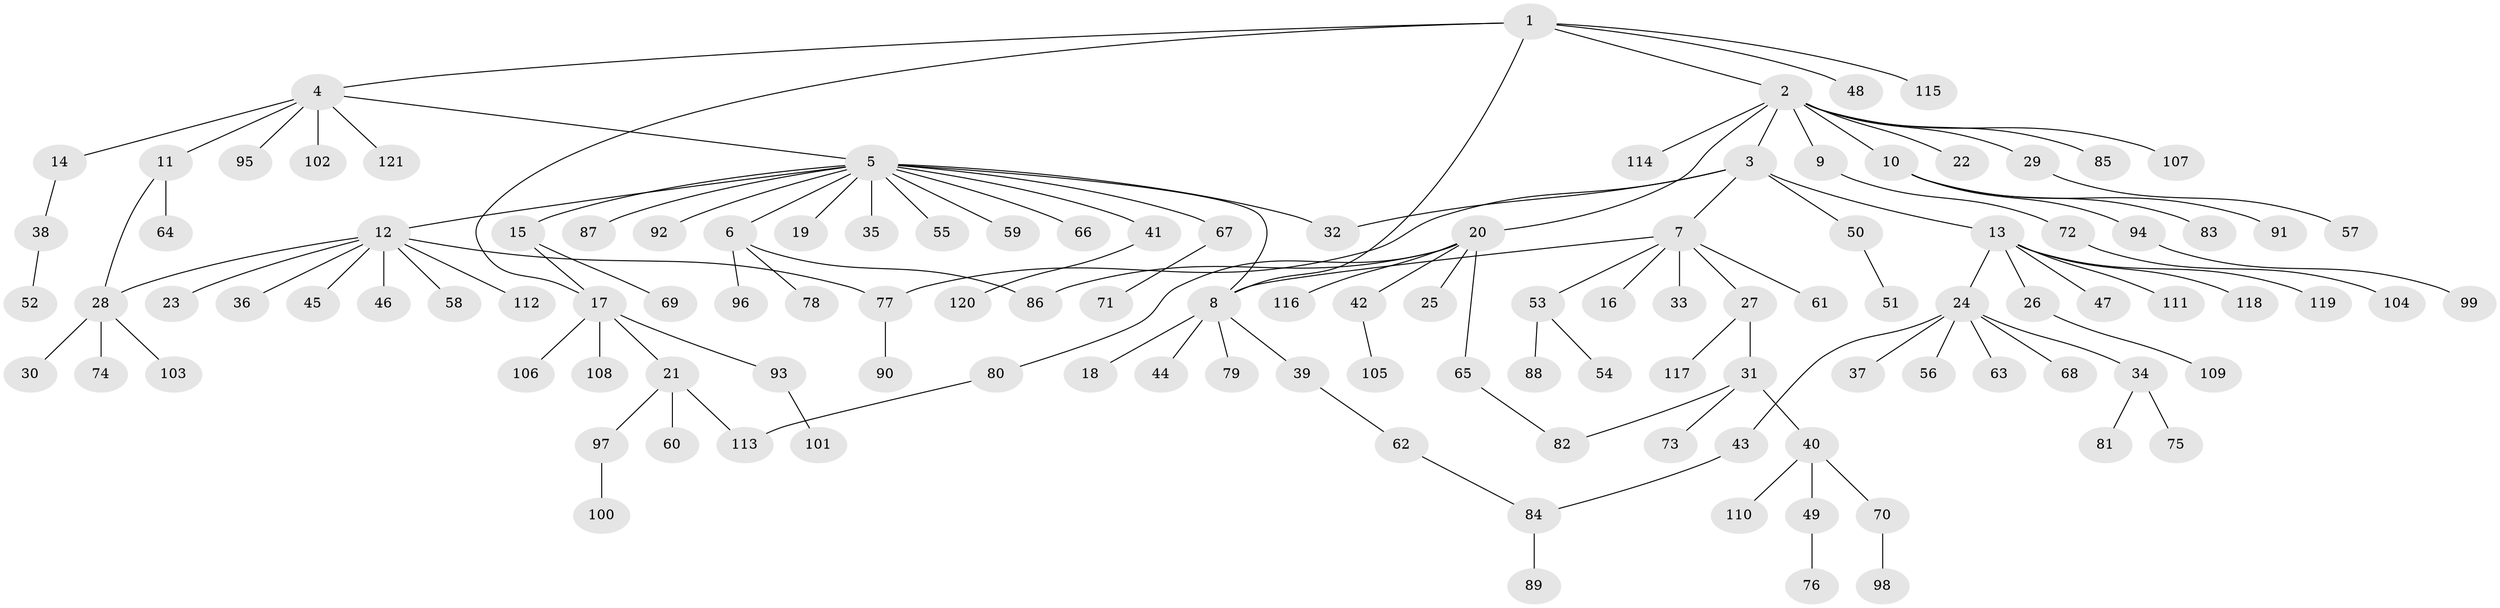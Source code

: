 // coarse degree distribution, {5: 0.023809523809523808, 9: 0.011904761904761904, 7: 0.011904761904761904, 6: 0.08333333333333333, 14: 0.011904761904761904, 4: 0.023809523809523808, 2: 0.15476190476190477, 3: 0.03571428571428571, 8: 0.011904761904761904, 1: 0.6309523809523809}
// Generated by graph-tools (version 1.1) at 2025/41/03/06/25 10:41:46]
// undirected, 121 vertices, 130 edges
graph export_dot {
graph [start="1"]
  node [color=gray90,style=filled];
  1;
  2;
  3;
  4;
  5;
  6;
  7;
  8;
  9;
  10;
  11;
  12;
  13;
  14;
  15;
  16;
  17;
  18;
  19;
  20;
  21;
  22;
  23;
  24;
  25;
  26;
  27;
  28;
  29;
  30;
  31;
  32;
  33;
  34;
  35;
  36;
  37;
  38;
  39;
  40;
  41;
  42;
  43;
  44;
  45;
  46;
  47;
  48;
  49;
  50;
  51;
  52;
  53;
  54;
  55;
  56;
  57;
  58;
  59;
  60;
  61;
  62;
  63;
  64;
  65;
  66;
  67;
  68;
  69;
  70;
  71;
  72;
  73;
  74;
  75;
  76;
  77;
  78;
  79;
  80;
  81;
  82;
  83;
  84;
  85;
  86;
  87;
  88;
  89;
  90;
  91;
  92;
  93;
  94;
  95;
  96;
  97;
  98;
  99;
  100;
  101;
  102;
  103;
  104;
  105;
  106;
  107;
  108;
  109;
  110;
  111;
  112;
  113;
  114;
  115;
  116;
  117;
  118;
  119;
  120;
  121;
  1 -- 2;
  1 -- 4;
  1 -- 8;
  1 -- 17;
  1 -- 48;
  1 -- 115;
  2 -- 3;
  2 -- 9;
  2 -- 10;
  2 -- 20;
  2 -- 22;
  2 -- 29;
  2 -- 85;
  2 -- 107;
  2 -- 114;
  3 -- 7;
  3 -- 13;
  3 -- 32;
  3 -- 50;
  3 -- 77;
  4 -- 5;
  4 -- 11;
  4 -- 14;
  4 -- 95;
  4 -- 102;
  4 -- 121;
  5 -- 6;
  5 -- 8;
  5 -- 12;
  5 -- 15;
  5 -- 19;
  5 -- 32;
  5 -- 35;
  5 -- 41;
  5 -- 55;
  5 -- 59;
  5 -- 66;
  5 -- 67;
  5 -- 87;
  5 -- 92;
  6 -- 78;
  6 -- 86;
  6 -- 96;
  7 -- 8;
  7 -- 16;
  7 -- 27;
  7 -- 33;
  7 -- 53;
  7 -- 61;
  8 -- 18;
  8 -- 39;
  8 -- 44;
  8 -- 79;
  9 -- 72;
  10 -- 83;
  10 -- 91;
  10 -- 94;
  11 -- 28;
  11 -- 64;
  12 -- 23;
  12 -- 28;
  12 -- 36;
  12 -- 45;
  12 -- 46;
  12 -- 58;
  12 -- 77;
  12 -- 112;
  13 -- 24;
  13 -- 26;
  13 -- 47;
  13 -- 111;
  13 -- 118;
  13 -- 119;
  14 -- 38;
  15 -- 17;
  15 -- 69;
  17 -- 21;
  17 -- 93;
  17 -- 106;
  17 -- 108;
  20 -- 25;
  20 -- 42;
  20 -- 65;
  20 -- 80;
  20 -- 86;
  20 -- 116;
  21 -- 60;
  21 -- 97;
  21 -- 113;
  24 -- 34;
  24 -- 37;
  24 -- 43;
  24 -- 56;
  24 -- 63;
  24 -- 68;
  26 -- 109;
  27 -- 31;
  27 -- 117;
  28 -- 30;
  28 -- 74;
  28 -- 103;
  29 -- 57;
  31 -- 40;
  31 -- 73;
  31 -- 82;
  34 -- 75;
  34 -- 81;
  38 -- 52;
  39 -- 62;
  40 -- 49;
  40 -- 70;
  40 -- 110;
  41 -- 120;
  42 -- 105;
  43 -- 84;
  49 -- 76;
  50 -- 51;
  53 -- 54;
  53 -- 88;
  62 -- 84;
  65 -- 82;
  67 -- 71;
  70 -- 98;
  72 -- 104;
  77 -- 90;
  80 -- 113;
  84 -- 89;
  93 -- 101;
  94 -- 99;
  97 -- 100;
}
